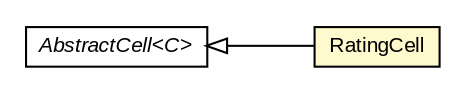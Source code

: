 #!/usr/local/bin/dot
#
# Class diagram 
# Generated by UMLGraph version R5_6-24-gf6e263 (http://www.umlgraph.org/)
#

digraph G {
	edge [fontname="arial",fontsize=10,labelfontname="arial",labelfontsize=10];
	node [fontname="arial",fontsize=10,shape=plaintext];
	nodesep=0.25;
	ranksep=0.5;
	rankdir=LR;
	// com.gwtplatform.carstore.client.application.rating.renderer.RatingCell
	c416760 [label=<<table title="com.gwtplatform.carstore.client.application.rating.renderer.RatingCell" border="0" cellborder="1" cellspacing="0" cellpadding="2" port="p" bgcolor="lemonChiffon" href="./RatingCell.html">
		<tr><td><table border="0" cellspacing="0" cellpadding="1">
<tr><td align="center" balign="center"> RatingCell </td></tr>
		</table></td></tr>
		</table>>, URL="./RatingCell.html", fontname="arial", fontcolor="black", fontsize=10.0];
	//com.gwtplatform.carstore.client.application.rating.renderer.RatingCell extends com.google.gwt.cell.client.AbstractCell<com.gwtplatform.carstore.shared.dto.RatingDto>
	c416899:p -> c416760:p [dir=back,arrowtail=empty];
	// com.google.gwt.cell.client.AbstractCell<C>
	c416899 [label=<<table title="com.google.gwt.cell.client.AbstractCell" border="0" cellborder="1" cellspacing="0" cellpadding="2" port="p" href="http://google-web-toolkit.googlecode.com/svn/javadoc/latest/com/google/gwt/cell/client/AbstractCell.html">
		<tr><td><table border="0" cellspacing="0" cellpadding="1">
<tr><td align="center" balign="center"><font face="arial italic"> AbstractCell&lt;C&gt; </font></td></tr>
		</table></td></tr>
		</table>>, URL="http://google-web-toolkit.googlecode.com/svn/javadoc/latest/com/google/gwt/cell/client/AbstractCell.html", fontname="arial", fontcolor="black", fontsize=10.0];
}

